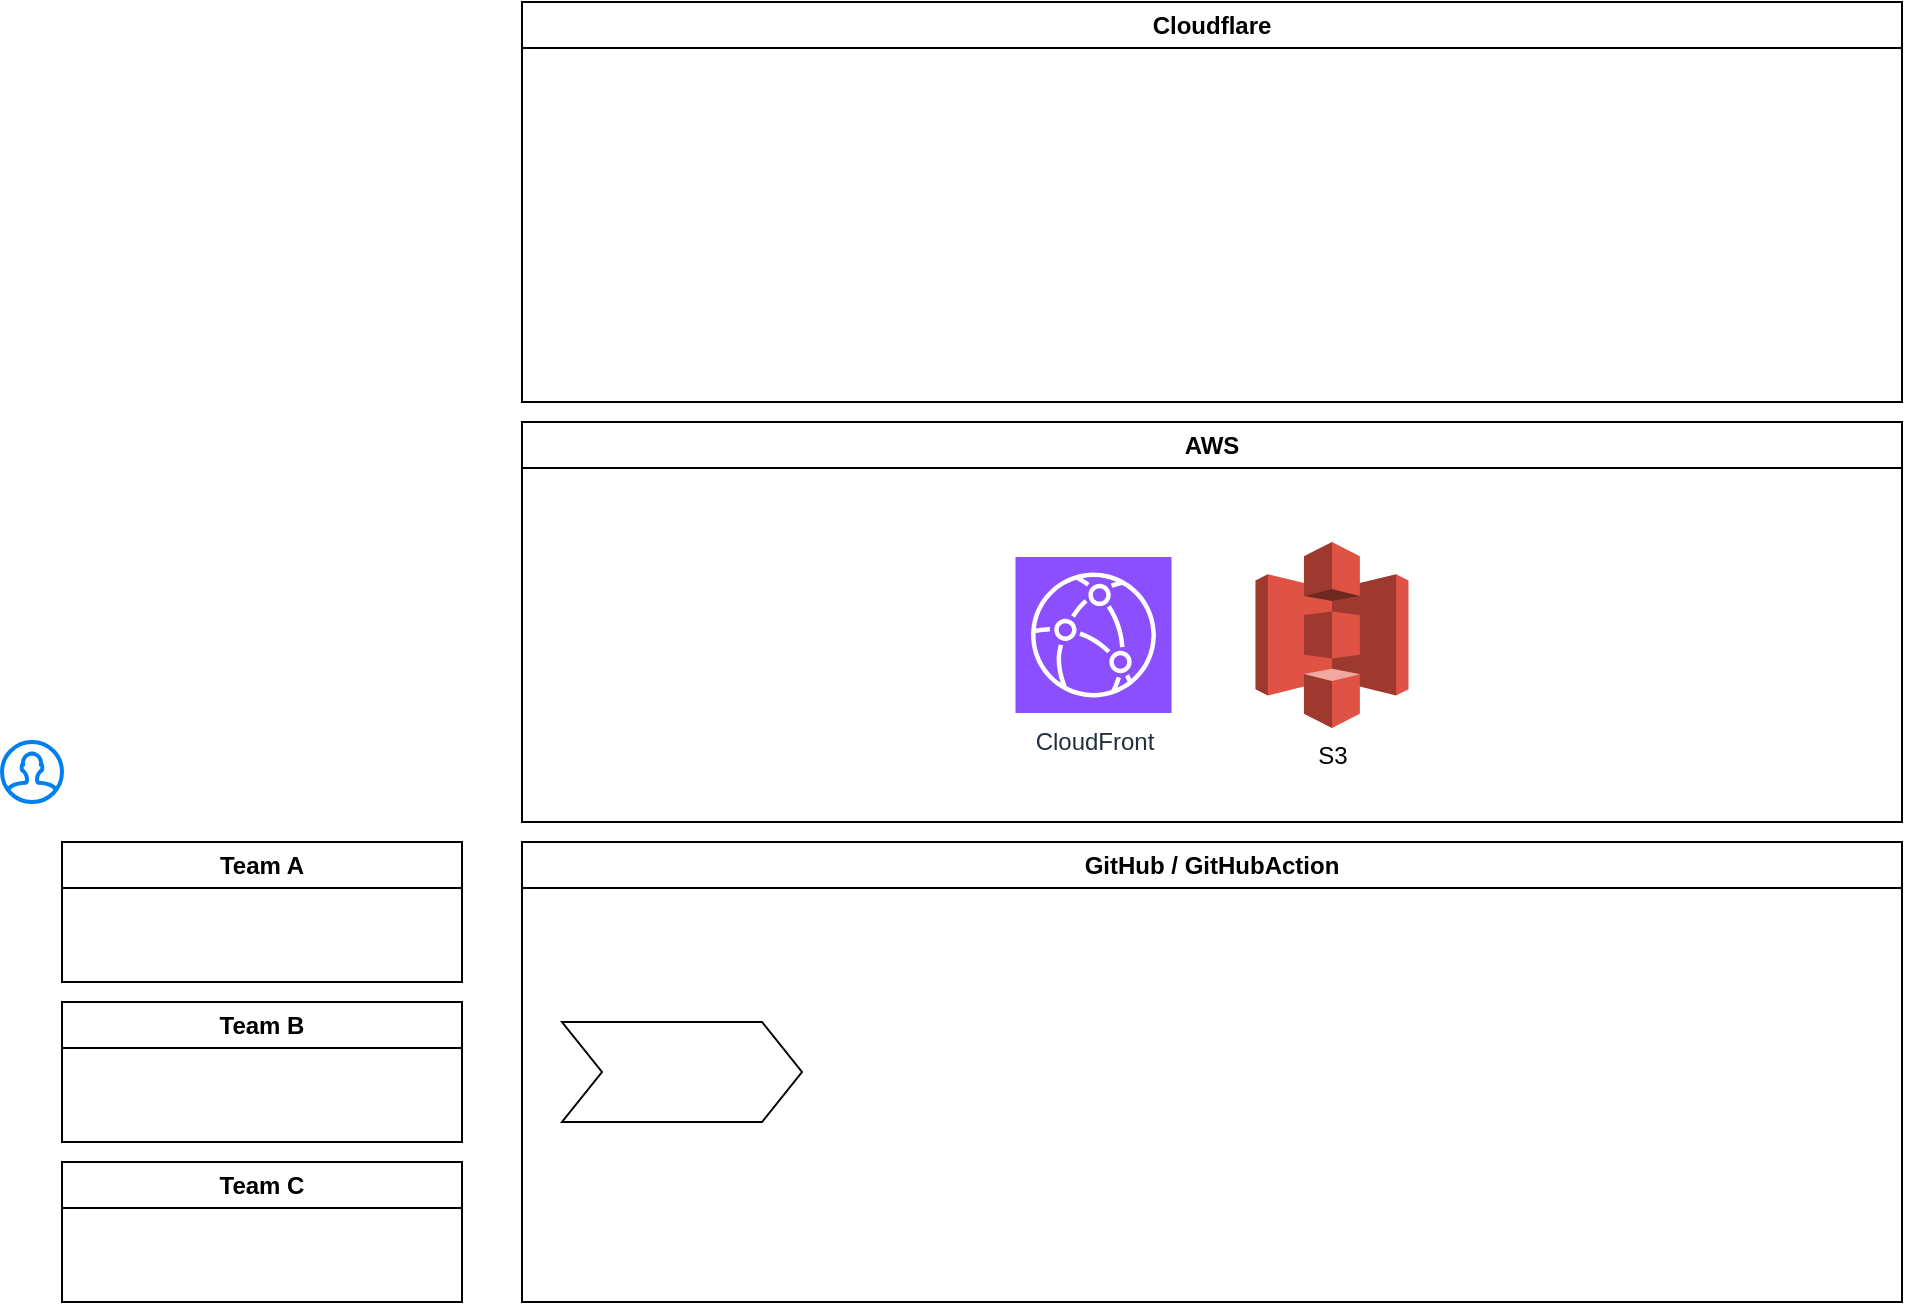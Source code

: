 <mxfile version="24.7.7">
  <diagram name="Page-1" id="YNnwUIoZ_ac8-_KmKKJi">
    <mxGraphModel dx="692" dy="1670" grid="1" gridSize="10" guides="1" tooltips="1" connect="1" arrows="1" fold="1" page="1" pageScale="1" pageWidth="850" pageHeight="1100" math="0" shadow="0">
      <root>
        <mxCell id="0" />
        <mxCell id="1" parent="0" />
        <mxCell id="S4tCiiW7yjD-wL77X7ih-4" value="" style="html=1;verticalLabelPosition=bottom;align=center;labelBackgroundColor=#ffffff;verticalAlign=top;strokeWidth=2;strokeColor=#0080F0;shadow=0;dashed=0;shape=mxgraph.ios7.icons.user;" vertex="1" parent="1">
          <mxGeometry x="50" y="340" width="30" height="30" as="geometry" />
        </mxCell>
        <mxCell id="S4tCiiW7yjD-wL77X7ih-5" value="Cloudflare" style="swimlane;whiteSpace=wrap;html=1;" vertex="1" parent="1">
          <mxGeometry x="310" y="-30" width="690" height="200" as="geometry" />
        </mxCell>
        <mxCell id="S4tCiiW7yjD-wL77X7ih-6" value="GitHub / GitHubAction" style="swimlane;whiteSpace=wrap;html=1;" vertex="1" parent="1">
          <mxGeometry x="310" y="390" width="690" height="230" as="geometry" />
        </mxCell>
        <mxCell id="S4tCiiW7yjD-wL77X7ih-8" value="" style="shape=step;perimeter=stepPerimeter;whiteSpace=wrap;html=1;fixedSize=1;" vertex="1" parent="S4tCiiW7yjD-wL77X7ih-6">
          <mxGeometry x="20" y="90" width="120" height="50" as="geometry" />
        </mxCell>
        <mxCell id="S4tCiiW7yjD-wL77X7ih-7" value="AWS" style="swimlane;whiteSpace=wrap;html=1;" vertex="1" parent="1">
          <mxGeometry x="310" y="180" width="690" height="200" as="geometry" />
        </mxCell>
        <mxCell id="S4tCiiW7yjD-wL77X7ih-1" value="CloudFront" style="sketch=0;points=[[0,0,0],[0.25,0,0],[0.5,0,0],[0.75,0,0],[1,0,0],[0,1,0],[0.25,1,0],[0.5,1,0],[0.75,1,0],[1,1,0],[0,0.25,0],[0,0.5,0],[0,0.75,0],[1,0.25,0],[1,0.5,0],[1,0.75,0]];outlineConnect=0;fontColor=#232F3E;fillColor=#8C4FFF;strokeColor=#ffffff;dashed=0;verticalLabelPosition=bottom;verticalAlign=top;align=center;html=1;fontSize=12;fontStyle=0;aspect=fixed;shape=mxgraph.aws4.resourceIcon;resIcon=mxgraph.aws4.cloudfront;" vertex="1" parent="S4tCiiW7yjD-wL77X7ih-7">
          <mxGeometry x="246.75" y="67.5" width="78" height="78" as="geometry" />
        </mxCell>
        <mxCell id="S4tCiiW7yjD-wL77X7ih-3" value="S3" style="outlineConnect=0;dashed=0;verticalLabelPosition=bottom;verticalAlign=top;align=center;html=1;shape=mxgraph.aws3.s3;fillColor=#E05243;gradientColor=none;" vertex="1" parent="S4tCiiW7yjD-wL77X7ih-7">
          <mxGeometry x="366.75" y="60" width="76.5" height="93" as="geometry" />
        </mxCell>
        <mxCell id="S4tCiiW7yjD-wL77X7ih-9" value="Team A" style="swimlane;whiteSpace=wrap;html=1;" vertex="1" parent="1">
          <mxGeometry x="80" y="390" width="200" height="70" as="geometry" />
        </mxCell>
        <mxCell id="S4tCiiW7yjD-wL77X7ih-11" value="Team B" style="swimlane;whiteSpace=wrap;html=1;" vertex="1" parent="1">
          <mxGeometry x="80" y="470" width="200" height="70" as="geometry" />
        </mxCell>
        <mxCell id="S4tCiiW7yjD-wL77X7ih-12" value="Team C" style="swimlane;whiteSpace=wrap;html=1;" vertex="1" parent="1">
          <mxGeometry x="80" y="550" width="200" height="70" as="geometry" />
        </mxCell>
      </root>
    </mxGraphModel>
  </diagram>
</mxfile>
